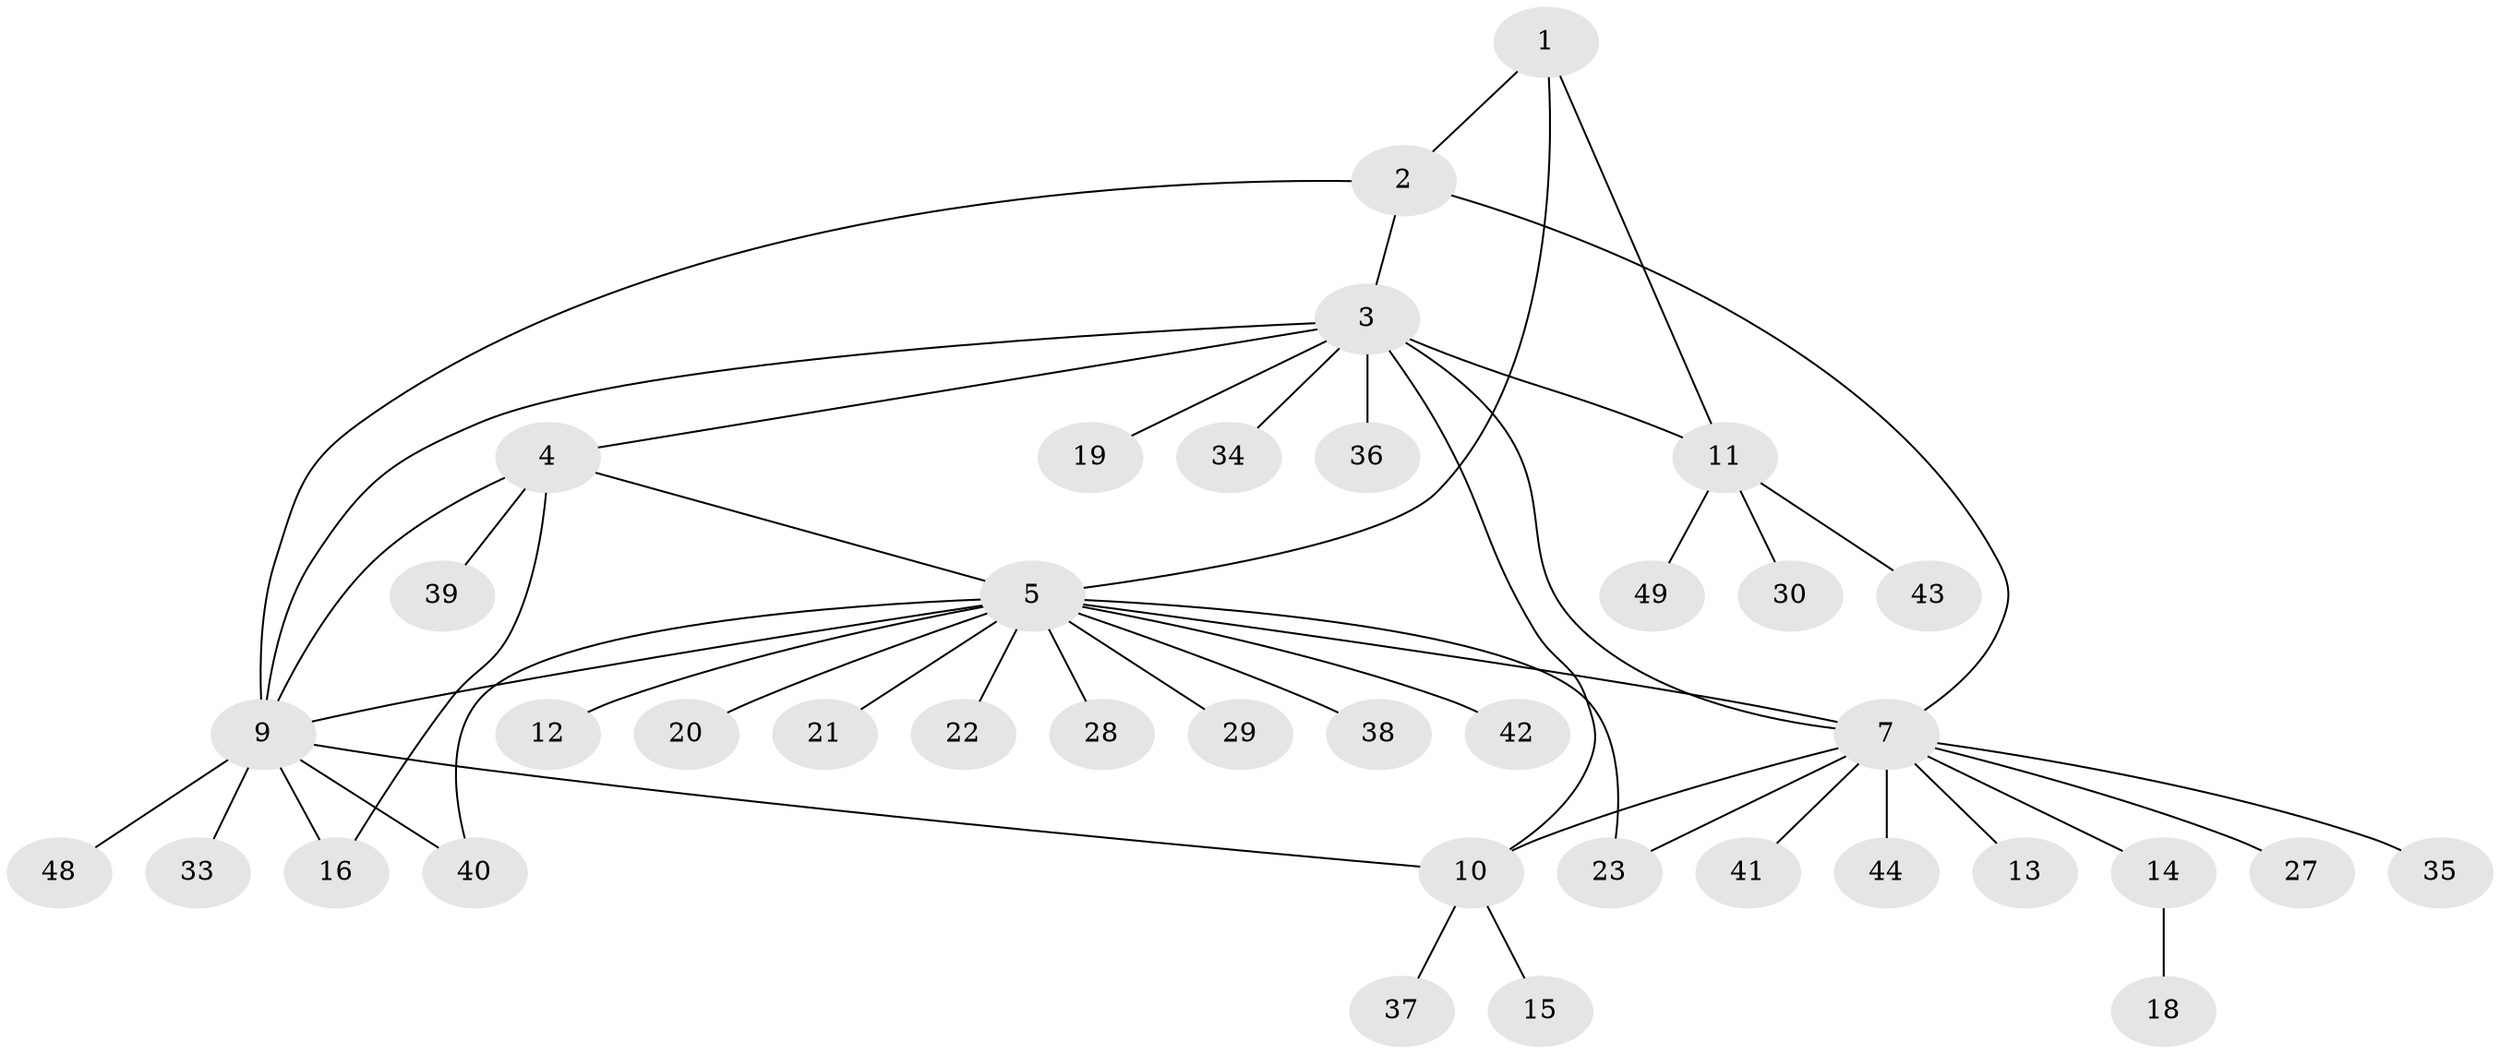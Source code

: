 // Generated by graph-tools (version 1.1) at 2025/52/02/27/25 19:52:15]
// undirected, 38 vertices, 49 edges
graph export_dot {
graph [start="1"]
  node [color=gray90,style=filled];
  1 [super="+26"];
  2 [super="+17"];
  3 [super="+32"];
  4 [super="+31"];
  5 [super="+6"];
  7 [super="+8"];
  9 [super="+25"];
  10 [super="+46"];
  11 [super="+24"];
  12;
  13;
  14;
  15;
  16;
  18;
  19;
  20;
  21;
  22;
  23;
  27 [super="+47"];
  28;
  29;
  30 [super="+45"];
  33;
  34;
  35;
  36;
  37;
  38;
  39;
  40;
  41;
  42;
  43;
  44;
  48;
  49;
  1 -- 2;
  1 -- 5;
  1 -- 11;
  2 -- 3;
  2 -- 9;
  2 -- 7;
  3 -- 4;
  3 -- 7;
  3 -- 19;
  3 -- 34;
  3 -- 36;
  3 -- 10;
  3 -- 9;
  3 -- 11;
  4 -- 9;
  4 -- 39;
  4 -- 5;
  4 -- 16;
  5 -- 9;
  5 -- 12;
  5 -- 20;
  5 -- 21;
  5 -- 22;
  5 -- 28;
  5 -- 38;
  5 -- 40;
  5 -- 23;
  5 -- 42;
  5 -- 29;
  5 -- 7;
  7 -- 10;
  7 -- 44;
  7 -- 35;
  7 -- 41;
  7 -- 13;
  7 -- 14;
  7 -- 23;
  7 -- 27;
  9 -- 10;
  9 -- 16;
  9 -- 40;
  9 -- 48;
  9 -- 33;
  10 -- 15;
  10 -- 37;
  11 -- 30;
  11 -- 43;
  11 -- 49;
  14 -- 18;
}
